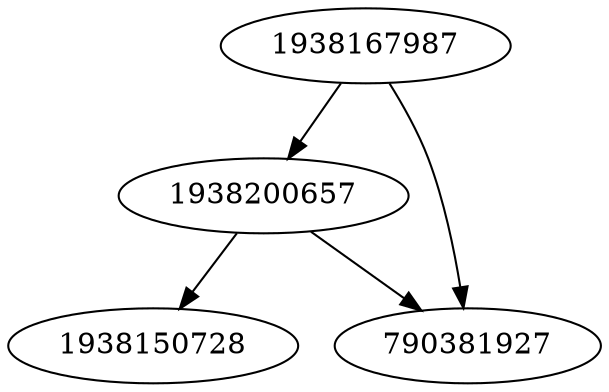 strict digraph  {
1938150728;
1938200657;
1938167987;
790381927;
1938200657 -> 1938150728;
1938200657 -> 790381927;
1938167987 -> 790381927;
1938167987 -> 1938200657;
}
